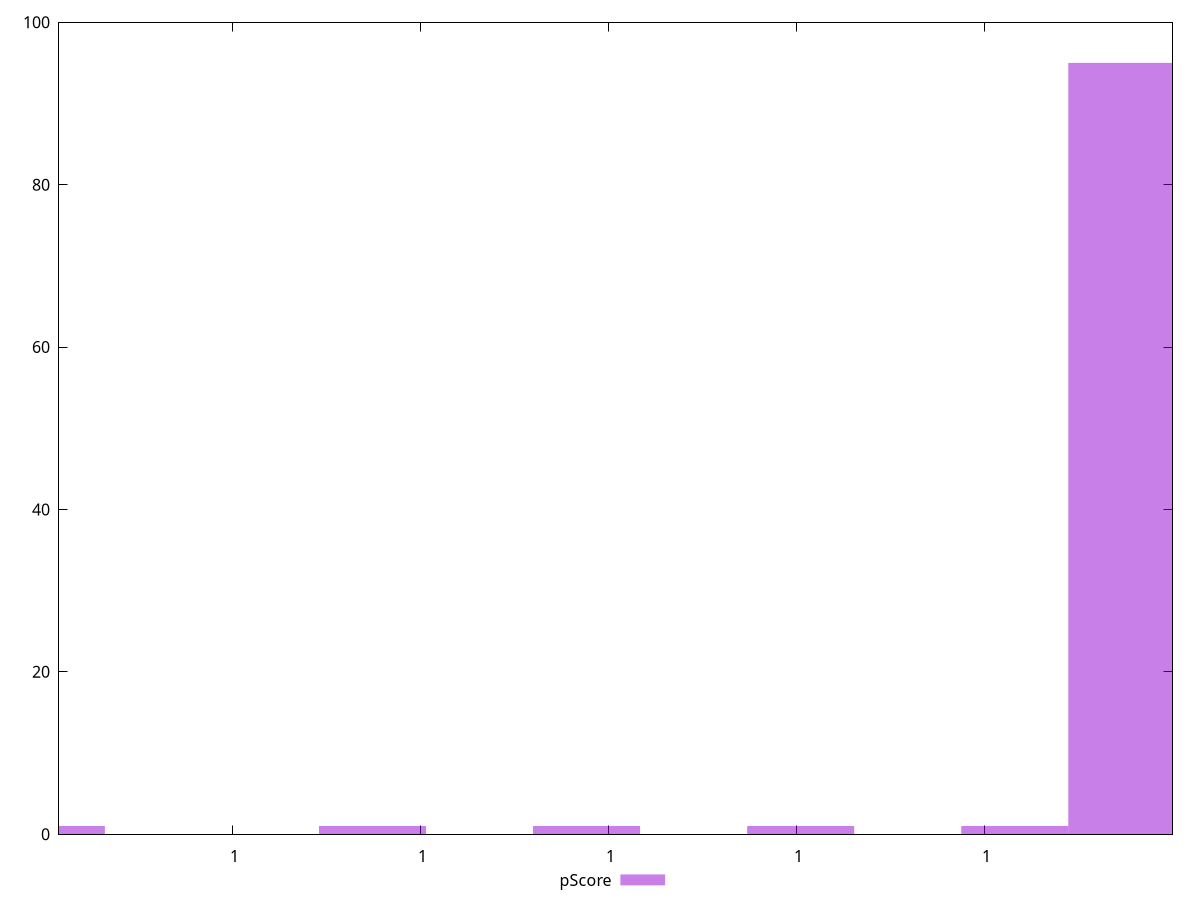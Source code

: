 reset

$pScore <<EOF
0.9999999999865172 95
0.9999999999580458 1
0.999999999901103 1
0.9999999998441601 1
0.9999999997018031 1
0.9999999997872173 1
EOF

set key outside below
set boxwidth 2.8471412772751932e-11
set xrange [0.9999999997038378:0.9999999999999948]
set yrange [0:100]
set trange [0:100]
set style fill transparent solid 0.5 noborder
set terminal svg size 640, 490 enhanced background rgb 'white'
set output "report_00018_2021-02-10T15-25-16.877Z/total-blocking-time/samples/pages+cached+noadtech/pScore/histogram.svg"

plot $pScore title "pScore" with boxes

reset
